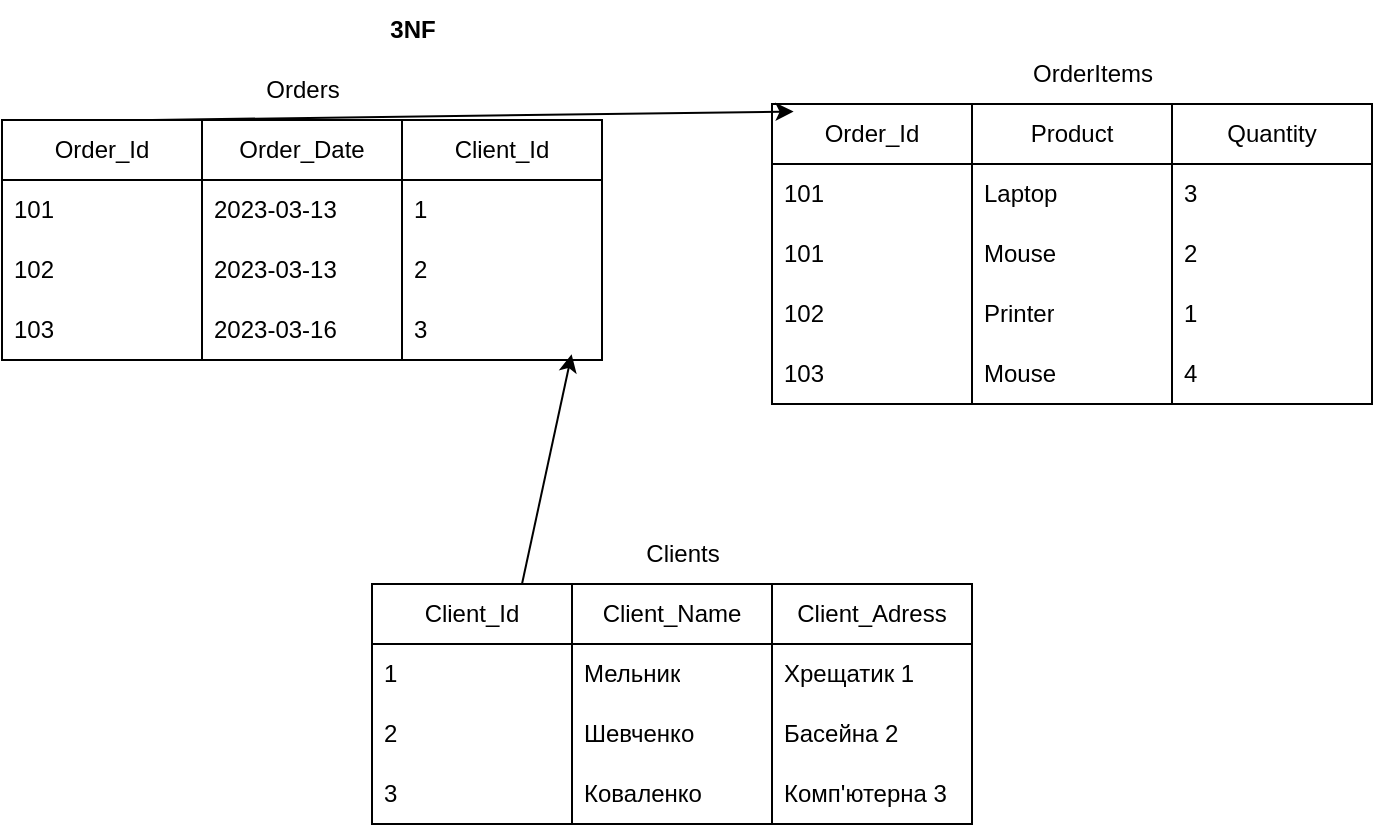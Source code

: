 <mxfile>
    <diagram id="SXcQ26h8qpTR_p9FPlug" name="Page-1">
        <mxGraphModel dx="1471" dy="662" grid="1" gridSize="10" guides="1" tooltips="1" connect="1" arrows="1" fold="1" page="1" pageScale="1" pageWidth="850" pageHeight="1100" math="0" shadow="0">
            <root>
                <mxCell id="0"/>
                <mxCell id="1" parent="0"/>
                <mxCell id="26" value="&lt;span style=&quot;color: rgb(0, 0, 0);&quot;&gt;Client_Id&lt;/span&gt;" style="swimlane;fontStyle=0;childLayout=stackLayout;horizontal=1;startSize=30;horizontalStack=0;resizeParent=1;resizeParentMax=0;resizeLast=0;collapsible=1;marginBottom=0;whiteSpace=wrap;html=1;" vertex="1" parent="1">
                    <mxGeometry x="240" y="78" width="100" height="120" as="geometry"/>
                </mxCell>
                <mxCell id="27" value="1" style="text;strokeColor=none;fillColor=none;align=left;verticalAlign=middle;spacingLeft=4;spacingRight=4;overflow=hidden;points=[[0,0.5],[1,0.5]];portConstraint=eastwest;rotatable=0;whiteSpace=wrap;html=1;" vertex="1" parent="26">
                    <mxGeometry y="30" width="100" height="30" as="geometry"/>
                </mxCell>
                <mxCell id="58" value="2" style="text;strokeColor=none;fillColor=none;align=left;verticalAlign=middle;spacingLeft=4;spacingRight=4;overflow=hidden;points=[[0,0.5],[1,0.5]];portConstraint=eastwest;rotatable=0;whiteSpace=wrap;html=1;" vertex="1" parent="26">
                    <mxGeometry y="60" width="100" height="30" as="geometry"/>
                </mxCell>
                <mxCell id="29" value="3" style="text;strokeColor=none;fillColor=none;align=left;verticalAlign=middle;spacingLeft=4;spacingRight=4;overflow=hidden;points=[[0,0.5],[1,0.5]];portConstraint=eastwest;rotatable=0;whiteSpace=wrap;html=1;" vertex="1" parent="26">
                    <mxGeometry y="90" width="100" height="30" as="geometry"/>
                </mxCell>
                <mxCell id="90" value="3NF" style="text;html=1;align=center;verticalAlign=middle;resizable=0;points=[];autosize=1;strokeColor=none;fillColor=none;fontStyle=1" vertex="1" parent="1">
                    <mxGeometry x="220" y="18" width="50" height="30" as="geometry"/>
                </mxCell>
                <mxCell id="107" value="Orders" style="text;html=1;align=center;verticalAlign=middle;resizable=0;points=[];autosize=1;strokeColor=none;fillColor=none;" vertex="1" parent="1">
                    <mxGeometry x="160" y="48" width="60" height="30" as="geometry"/>
                </mxCell>
                <mxCell id="109" value="OrderItems" style="text;html=1;align=center;verticalAlign=middle;resizable=0;points=[];autosize=1;strokeColor=none;fillColor=none;" vertex="1" parent="1">
                    <mxGeometry x="545" y="40" width="80" height="30" as="geometry"/>
                </mxCell>
                <mxCell id="110" value="Order_Date" style="swimlane;fontStyle=0;childLayout=stackLayout;horizontal=1;startSize=30;horizontalStack=0;resizeParent=1;resizeParentMax=0;resizeLast=0;collapsible=1;marginBottom=0;whiteSpace=wrap;html=1;" vertex="1" parent="1">
                    <mxGeometry x="140" y="78" width="100" height="120" as="geometry"/>
                </mxCell>
                <mxCell id="111" value="2023-03-13" style="text;strokeColor=none;fillColor=none;align=left;verticalAlign=middle;spacingLeft=4;spacingRight=4;overflow=hidden;points=[[0,0.5],[1,0.5]];portConstraint=eastwest;rotatable=0;whiteSpace=wrap;html=1;" vertex="1" parent="110">
                    <mxGeometry y="30" width="100" height="30" as="geometry"/>
                </mxCell>
                <mxCell id="112" value="&lt;span style=&quot;color: rgb(0, 0, 0);&quot;&gt;2023-03-13&lt;/span&gt;" style="text;strokeColor=none;fillColor=none;align=left;verticalAlign=middle;spacingLeft=4;spacingRight=4;overflow=hidden;points=[[0,0.5],[1,0.5]];portConstraint=eastwest;rotatable=0;whiteSpace=wrap;html=1;" vertex="1" parent="110">
                    <mxGeometry y="60" width="100" height="30" as="geometry"/>
                </mxCell>
                <mxCell id="113" value="&lt;span style=&quot;color: rgb(0, 0, 0);&quot;&gt;2023-03-16&lt;/span&gt;" style="text;strokeColor=none;fillColor=none;align=left;verticalAlign=middle;spacingLeft=4;spacingRight=4;overflow=hidden;points=[[0,0.5],[1,0.5]];portConstraint=eastwest;rotatable=0;whiteSpace=wrap;html=1;" vertex="1" parent="110">
                    <mxGeometry y="90" width="100" height="30" as="geometry"/>
                </mxCell>
                <mxCell id="120" value="Order_Id" style="swimlane;fontStyle=0;childLayout=stackLayout;horizontal=1;startSize=30;horizontalStack=0;resizeParent=1;resizeParentMax=0;resizeLast=0;collapsible=1;marginBottom=0;whiteSpace=wrap;html=1;" vertex="1" parent="1">
                    <mxGeometry x="40" y="78" width="100" height="120" as="geometry"/>
                </mxCell>
                <mxCell id="121" value="&lt;span style=&quot;color: rgb(0, 0, 0);&quot;&gt;101&lt;/span&gt;" style="text;strokeColor=none;fillColor=none;align=left;verticalAlign=middle;spacingLeft=4;spacingRight=4;overflow=hidden;points=[[0,0.5],[1,0.5]];portConstraint=eastwest;rotatable=0;whiteSpace=wrap;html=1;" vertex="1" parent="120">
                    <mxGeometry y="30" width="100" height="30" as="geometry"/>
                </mxCell>
                <mxCell id="122" value="&lt;span style=&quot;color: rgb(0, 0, 0);&quot;&gt;102&lt;/span&gt;" style="text;strokeColor=none;fillColor=none;align=left;verticalAlign=middle;spacingLeft=4;spacingRight=4;overflow=hidden;points=[[0,0.5],[1,0.5]];portConstraint=eastwest;rotatable=0;whiteSpace=wrap;html=1;" vertex="1" parent="120">
                    <mxGeometry y="60" width="100" height="30" as="geometry"/>
                </mxCell>
                <mxCell id="123" value="&lt;span style=&quot;color: rgb(0, 0, 0);&quot;&gt;103&lt;/span&gt;" style="text;strokeColor=none;fillColor=none;align=left;verticalAlign=middle;spacingLeft=4;spacingRight=4;overflow=hidden;points=[[0,0.5],[1,0.5]];portConstraint=eastwest;rotatable=0;whiteSpace=wrap;html=1;" vertex="1" parent="120">
                    <mxGeometry y="90" width="100" height="30" as="geometry"/>
                </mxCell>
                <mxCell id="140" value="Product" style="swimlane;fontStyle=0;childLayout=stackLayout;horizontal=1;startSize=30;horizontalStack=0;resizeParent=1;resizeParentMax=0;resizeLast=0;collapsible=1;marginBottom=0;whiteSpace=wrap;html=1;" vertex="1" parent="1">
                    <mxGeometry x="525" y="70" width="100" height="150" as="geometry"/>
                </mxCell>
                <mxCell id="141" value="Laptop" style="text;strokeColor=none;fillColor=none;align=left;verticalAlign=middle;spacingLeft=4;spacingRight=4;overflow=hidden;points=[[0,0.5],[1,0.5]];portConstraint=eastwest;rotatable=0;whiteSpace=wrap;html=1;" vertex="1" parent="140">
                    <mxGeometry y="30" width="100" height="30" as="geometry"/>
                </mxCell>
                <mxCell id="142" value="Mouse" style="text;strokeColor=none;fillColor=none;align=left;verticalAlign=middle;spacingLeft=4;spacingRight=4;overflow=hidden;points=[[0,0.5],[1,0.5]];portConstraint=eastwest;rotatable=0;whiteSpace=wrap;html=1;" vertex="1" parent="140">
                    <mxGeometry y="60" width="100" height="30" as="geometry"/>
                </mxCell>
                <mxCell id="143" value="Printer" style="text;strokeColor=none;fillColor=none;align=left;verticalAlign=middle;spacingLeft=4;spacingRight=4;overflow=hidden;points=[[0,0.5],[1,0.5]];portConstraint=eastwest;rotatable=0;whiteSpace=wrap;html=1;" vertex="1" parent="140">
                    <mxGeometry y="90" width="100" height="30" as="geometry"/>
                </mxCell>
                <mxCell id="144" value="Mouse" style="text;strokeColor=none;fillColor=none;align=left;verticalAlign=middle;spacingLeft=4;spacingRight=4;overflow=hidden;points=[[0,0.5],[1,0.5]];portConstraint=eastwest;rotatable=0;whiteSpace=wrap;html=1;" vertex="1" parent="140">
                    <mxGeometry y="120" width="100" height="30" as="geometry"/>
                </mxCell>
                <mxCell id="145" value="Order_Id" style="swimlane;fontStyle=0;childLayout=stackLayout;horizontal=1;startSize=30;horizontalStack=0;resizeParent=1;resizeParentMax=0;resizeLast=0;collapsible=1;marginBottom=0;whiteSpace=wrap;html=1;" vertex="1" parent="1">
                    <mxGeometry x="425" y="70" width="100" height="150" as="geometry"/>
                </mxCell>
                <mxCell id="146" value="&lt;span style=&quot;color: rgb(0, 0, 0);&quot;&gt;101&lt;/span&gt;" style="text;strokeColor=none;fillColor=none;align=left;verticalAlign=middle;spacingLeft=4;spacingRight=4;overflow=hidden;points=[[0,0.5],[1,0.5]];portConstraint=eastwest;rotatable=0;whiteSpace=wrap;html=1;" vertex="1" parent="145">
                    <mxGeometry y="30" width="100" height="30" as="geometry"/>
                </mxCell>
                <mxCell id="147" value="&lt;span style=&quot;color: rgb(0, 0, 0);&quot;&gt;101&lt;/span&gt;" style="text;strokeColor=none;fillColor=none;align=left;verticalAlign=middle;spacingLeft=4;spacingRight=4;overflow=hidden;points=[[0,0.5],[1,0.5]];portConstraint=eastwest;rotatable=0;whiteSpace=wrap;html=1;" vertex="1" parent="145">
                    <mxGeometry y="60" width="100" height="30" as="geometry"/>
                </mxCell>
                <mxCell id="148" value="&lt;span style=&quot;color: rgb(0, 0, 0);&quot;&gt;102&lt;/span&gt;" style="text;strokeColor=none;fillColor=none;align=left;verticalAlign=middle;spacingLeft=4;spacingRight=4;overflow=hidden;points=[[0,0.5],[1,0.5]];portConstraint=eastwest;rotatable=0;whiteSpace=wrap;html=1;" vertex="1" parent="145">
                    <mxGeometry y="90" width="100" height="30" as="geometry"/>
                </mxCell>
                <mxCell id="149" value="103" style="text;strokeColor=none;fillColor=none;align=left;verticalAlign=middle;spacingLeft=4;spacingRight=4;overflow=hidden;points=[[0,0.5],[1,0.5]];portConstraint=eastwest;rotatable=0;whiteSpace=wrap;html=1;" vertex="1" parent="145">
                    <mxGeometry y="120" width="100" height="30" as="geometry"/>
                </mxCell>
                <mxCell id="150" value="Quantity" style="swimlane;fontStyle=0;childLayout=stackLayout;horizontal=1;startSize=30;horizontalStack=0;resizeParent=1;resizeParentMax=0;resizeLast=0;collapsible=1;marginBottom=0;whiteSpace=wrap;html=1;" vertex="1" parent="1">
                    <mxGeometry x="625" y="70" width="100" height="150" as="geometry"/>
                </mxCell>
                <mxCell id="151" value="3" style="text;strokeColor=none;fillColor=none;align=left;verticalAlign=middle;spacingLeft=4;spacingRight=4;overflow=hidden;points=[[0,0.5],[1,0.5]];portConstraint=eastwest;rotatable=0;whiteSpace=wrap;html=1;" vertex="1" parent="150">
                    <mxGeometry y="30" width="100" height="30" as="geometry"/>
                </mxCell>
                <mxCell id="152" value="2" style="text;strokeColor=none;fillColor=none;align=left;verticalAlign=middle;spacingLeft=4;spacingRight=4;overflow=hidden;points=[[0,0.5],[1,0.5]];portConstraint=eastwest;rotatable=0;whiteSpace=wrap;html=1;" vertex="1" parent="150">
                    <mxGeometry y="60" width="100" height="30" as="geometry"/>
                </mxCell>
                <mxCell id="153" value="1" style="text;strokeColor=none;fillColor=none;align=left;verticalAlign=middle;spacingLeft=4;spacingRight=4;overflow=hidden;points=[[0,0.5],[1,0.5]];portConstraint=eastwest;rotatable=0;whiteSpace=wrap;html=1;" vertex="1" parent="150">
                    <mxGeometry y="90" width="100" height="30" as="geometry"/>
                </mxCell>
                <mxCell id="154" value="4" style="text;strokeColor=none;fillColor=none;align=left;verticalAlign=middle;spacingLeft=4;spacingRight=4;overflow=hidden;points=[[0,0.5],[1,0.5]];portConstraint=eastwest;rotatable=0;whiteSpace=wrap;html=1;" vertex="1" parent="150">
                    <mxGeometry y="120" width="100" height="30" as="geometry"/>
                </mxCell>
                <mxCell id="160" value="Client_Name" style="swimlane;fontStyle=0;childLayout=stackLayout;horizontal=1;startSize=30;horizontalStack=0;resizeParent=1;resizeParentMax=0;resizeLast=0;collapsible=1;marginBottom=0;whiteSpace=wrap;html=1;" vertex="1" parent="1">
                    <mxGeometry x="325" y="310" width="100" height="120" as="geometry"/>
                </mxCell>
                <mxCell id="161" value="Мельник" style="text;strokeColor=none;fillColor=none;align=left;verticalAlign=middle;spacingLeft=4;spacingRight=4;overflow=hidden;points=[[0,0.5],[1,0.5]];portConstraint=eastwest;rotatable=0;whiteSpace=wrap;html=1;" vertex="1" parent="160">
                    <mxGeometry y="30" width="100" height="30" as="geometry"/>
                </mxCell>
                <mxCell id="162" value="Шевченко" style="text;strokeColor=none;fillColor=none;align=left;verticalAlign=middle;spacingLeft=4;spacingRight=4;overflow=hidden;points=[[0,0.5],[1,0.5]];portConstraint=eastwest;rotatable=0;whiteSpace=wrap;html=1;" vertex="1" parent="160">
                    <mxGeometry y="60" width="100" height="30" as="geometry"/>
                </mxCell>
                <mxCell id="163" value="Коваленко" style="text;strokeColor=none;fillColor=none;align=left;verticalAlign=middle;spacingLeft=4;spacingRight=4;overflow=hidden;points=[[0,0.5],[1,0.5]];portConstraint=eastwest;rotatable=0;whiteSpace=wrap;html=1;" vertex="1" parent="160">
                    <mxGeometry y="90" width="100" height="30" as="geometry"/>
                </mxCell>
                <mxCell id="164" value="Client_Adress" style="swimlane;fontStyle=0;childLayout=stackLayout;horizontal=1;startSize=30;horizontalStack=0;resizeParent=1;resizeParentMax=0;resizeLast=0;collapsible=1;marginBottom=0;whiteSpace=wrap;html=1;" vertex="1" parent="1">
                    <mxGeometry x="425" y="310" width="100" height="120" as="geometry"/>
                </mxCell>
                <mxCell id="165" value="Хрещатик 1" style="text;strokeColor=none;fillColor=none;align=left;verticalAlign=middle;spacingLeft=4;spacingRight=4;overflow=hidden;points=[[0,0.5],[1,0.5]];portConstraint=eastwest;rotatable=0;whiteSpace=wrap;html=1;" vertex="1" parent="164">
                    <mxGeometry y="30" width="100" height="30" as="geometry"/>
                </mxCell>
                <mxCell id="166" value="Басейна 2" style="text;strokeColor=none;fillColor=none;align=left;verticalAlign=middle;spacingLeft=4;spacingRight=4;overflow=hidden;points=[[0,0.5],[1,0.5]];portConstraint=eastwest;rotatable=0;whiteSpace=wrap;html=1;" vertex="1" parent="164">
                    <mxGeometry y="60" width="100" height="30" as="geometry"/>
                </mxCell>
                <mxCell id="167" value="Комп&#39;ютерна 3" style="text;strokeColor=none;fillColor=none;align=left;verticalAlign=middle;spacingLeft=4;spacingRight=4;overflow=hidden;points=[[0,0.5],[1,0.5]];portConstraint=eastwest;rotatable=0;whiteSpace=wrap;html=1;" vertex="1" parent="164">
                    <mxGeometry y="90" width="100" height="30" as="geometry"/>
                </mxCell>
                <mxCell id="172" value="Client_Id" style="swimlane;fontStyle=0;childLayout=stackLayout;horizontal=1;startSize=30;horizontalStack=0;resizeParent=1;resizeParentMax=0;resizeLast=0;collapsible=1;marginBottom=0;whiteSpace=wrap;html=1;" vertex="1" parent="1">
                    <mxGeometry x="225" y="310" width="100" height="120" as="geometry"/>
                </mxCell>
                <mxCell id="173" value="&lt;span style=&quot;color: rgb(0, 0, 0);&quot;&gt;1&lt;/span&gt;" style="text;strokeColor=none;fillColor=none;align=left;verticalAlign=middle;spacingLeft=4;spacingRight=4;overflow=hidden;points=[[0,0.5],[1,0.5]];portConstraint=eastwest;rotatable=0;whiteSpace=wrap;html=1;" vertex="1" parent="172">
                    <mxGeometry y="30" width="100" height="30" as="geometry"/>
                </mxCell>
                <mxCell id="174" value="&lt;span style=&quot;color: rgb(0, 0, 0);&quot;&gt;2&lt;/span&gt;" style="text;strokeColor=none;fillColor=none;align=left;verticalAlign=middle;spacingLeft=4;spacingRight=4;overflow=hidden;points=[[0,0.5],[1,0.5]];portConstraint=eastwest;rotatable=0;whiteSpace=wrap;html=1;" vertex="1" parent="172">
                    <mxGeometry y="60" width="100" height="30" as="geometry"/>
                </mxCell>
                <mxCell id="175" value="&lt;span style=&quot;color: rgb(0, 0, 0);&quot;&gt;3&lt;/span&gt;" style="text;strokeColor=none;fillColor=none;align=left;verticalAlign=middle;spacingLeft=4;spacingRight=4;overflow=hidden;points=[[0,0.5],[1,0.5]];portConstraint=eastwest;rotatable=0;whiteSpace=wrap;html=1;" vertex="1" parent="172">
                    <mxGeometry y="90" width="100" height="30" as="geometry"/>
                </mxCell>
                <mxCell id="176" value="Clients" style="text;html=1;align=center;verticalAlign=middle;resizable=0;points=[];autosize=1;strokeColor=none;fillColor=none;" vertex="1" parent="1">
                    <mxGeometry x="350" y="280" width="60" height="30" as="geometry"/>
                </mxCell>
                <mxCell id="180" style="edgeStyle=none;html=1;exitX=0.75;exitY=0;exitDx=0;exitDy=0;entryX=0.848;entryY=0.906;entryDx=0;entryDy=0;entryPerimeter=0;" edge="1" parent="1" source="172" target="29">
                    <mxGeometry relative="1" as="geometry"/>
                </mxCell>
                <mxCell id="181" style="edgeStyle=none;html=1;exitX=0.75;exitY=0;exitDx=0;exitDy=0;entryX=0.108;entryY=0.025;entryDx=0;entryDy=0;entryPerimeter=0;" edge="1" parent="1" source="120" target="145">
                    <mxGeometry relative="1" as="geometry"/>
                </mxCell>
            </root>
        </mxGraphModel>
    </diagram>
</mxfile>